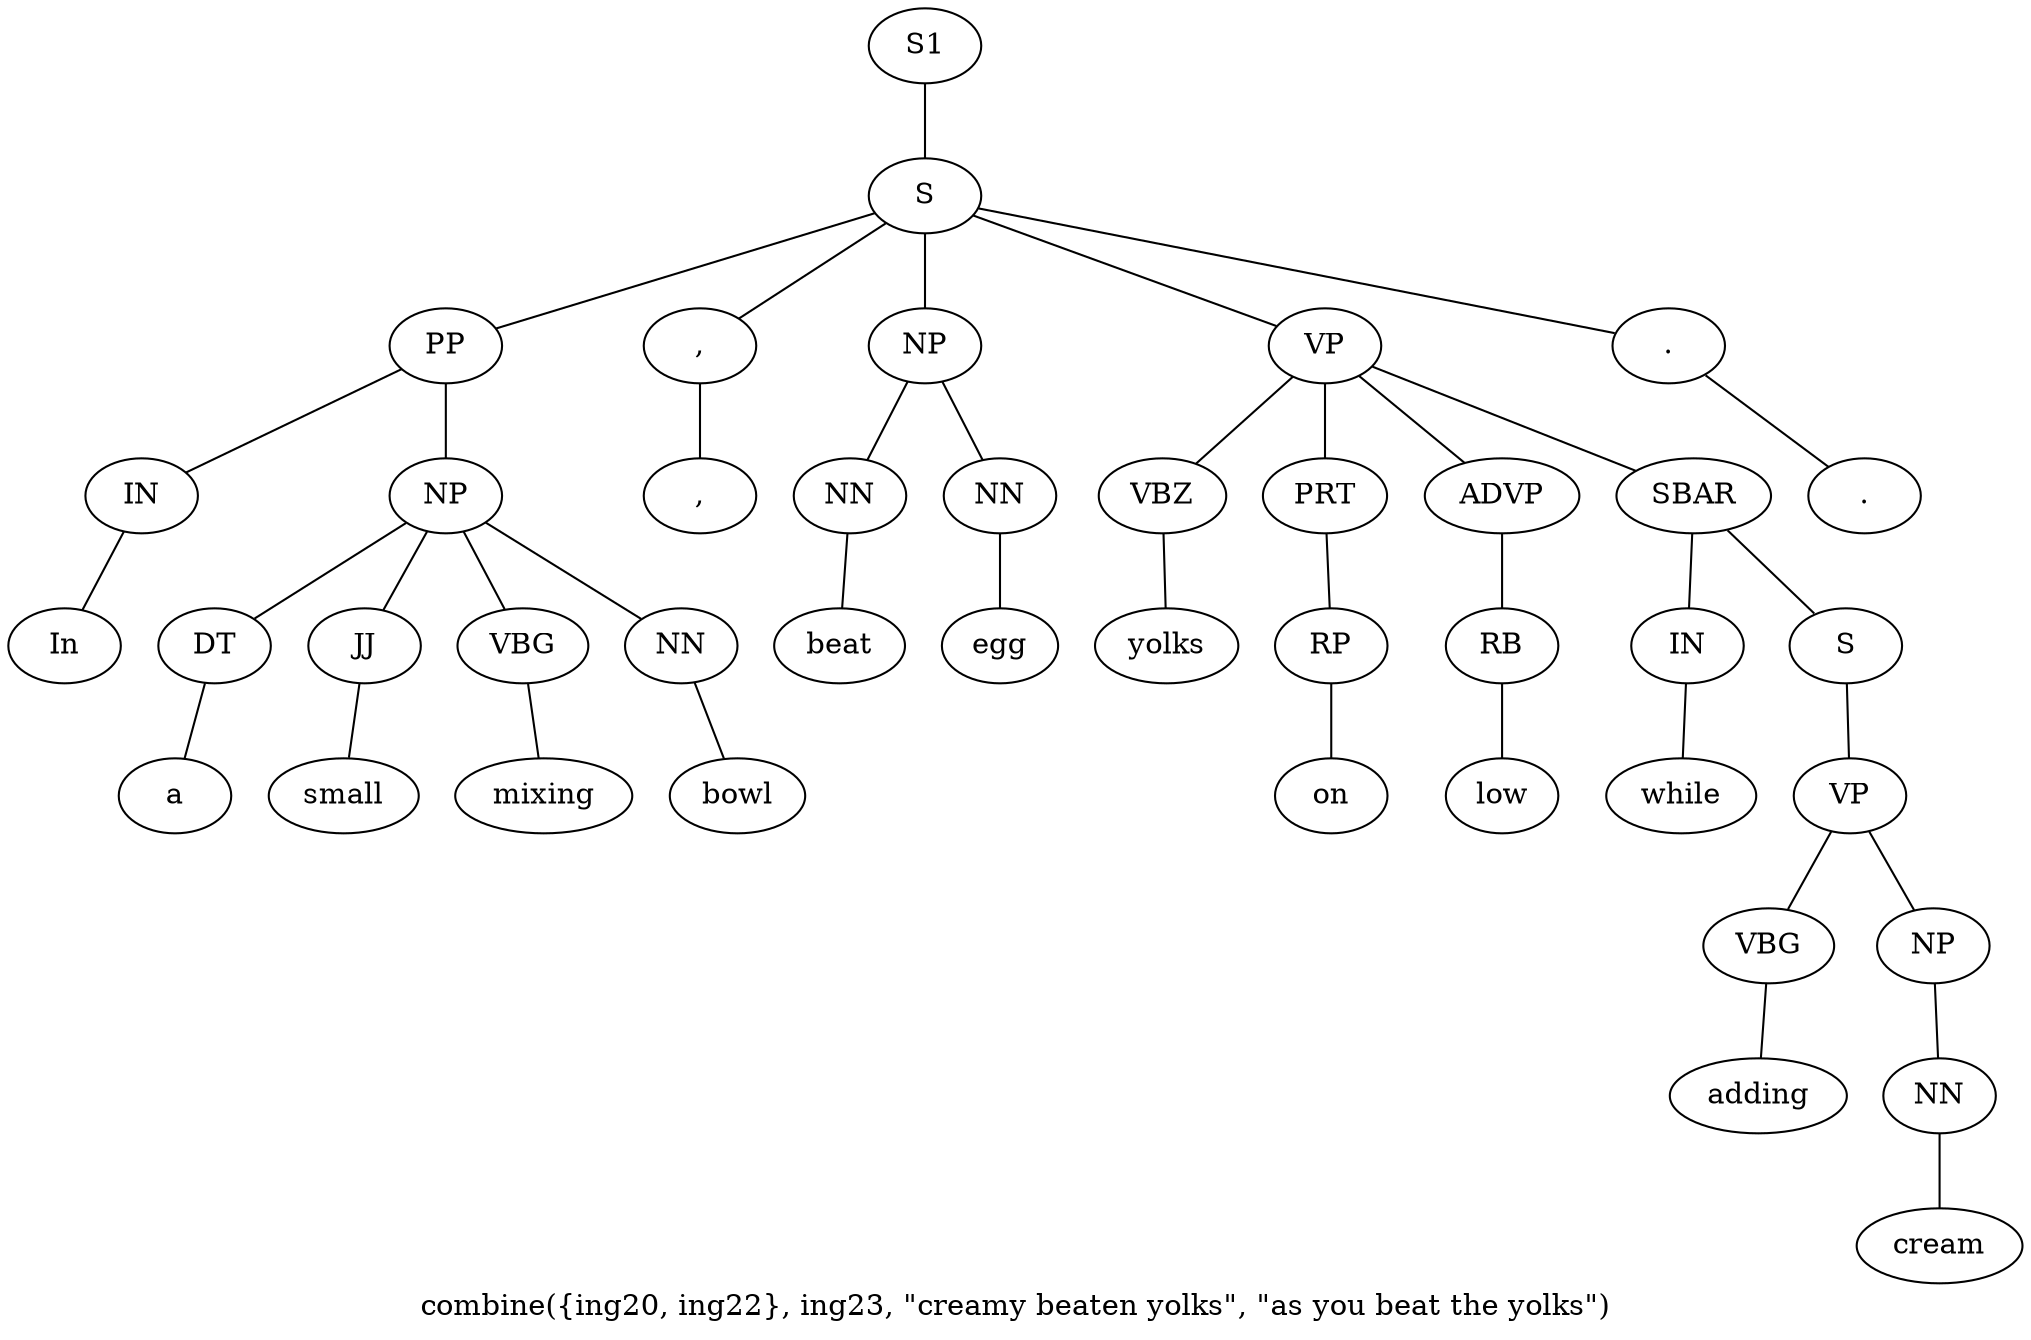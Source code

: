 graph SyntaxGraph {
	label = "combine({ing20, ing22}, ing23, \"creamy beaten yolks\", \"as you beat the yolks\")";
	Node0 [label="S1"];
	Node1 [label="S"];
	Node2 [label="PP"];
	Node3 [label="IN"];
	Node4 [label="In"];
	Node5 [label="NP"];
	Node6 [label="DT"];
	Node7 [label="a"];
	Node8 [label="JJ"];
	Node9 [label="small"];
	Node10 [label="VBG"];
	Node11 [label="mixing"];
	Node12 [label="NN"];
	Node13 [label="bowl"];
	Node14 [label=","];
	Node15 [label=","];
	Node16 [label="NP"];
	Node17 [label="NN"];
	Node18 [label="beat"];
	Node19 [label="NN"];
	Node20 [label="egg"];
	Node21 [label="VP"];
	Node22 [label="VBZ"];
	Node23 [label="yolks"];
	Node24 [label="PRT"];
	Node25 [label="RP"];
	Node26 [label="on"];
	Node27 [label="ADVP"];
	Node28 [label="RB"];
	Node29 [label="low"];
	Node30 [label="SBAR"];
	Node31 [label="IN"];
	Node32 [label="while"];
	Node33 [label="S"];
	Node34 [label="VP"];
	Node35 [label="VBG"];
	Node36 [label="adding"];
	Node37 [label="NP"];
	Node38 [label="NN"];
	Node39 [label="cream"];
	Node40 [label="."];
	Node41 [label="."];

	Node0 -- Node1;
	Node1 -- Node2;
	Node1 -- Node14;
	Node1 -- Node16;
	Node1 -- Node21;
	Node1 -- Node40;
	Node2 -- Node3;
	Node2 -- Node5;
	Node3 -- Node4;
	Node5 -- Node6;
	Node5 -- Node8;
	Node5 -- Node10;
	Node5 -- Node12;
	Node6 -- Node7;
	Node8 -- Node9;
	Node10 -- Node11;
	Node12 -- Node13;
	Node14 -- Node15;
	Node16 -- Node17;
	Node16 -- Node19;
	Node17 -- Node18;
	Node19 -- Node20;
	Node21 -- Node22;
	Node21 -- Node24;
	Node21 -- Node27;
	Node21 -- Node30;
	Node22 -- Node23;
	Node24 -- Node25;
	Node25 -- Node26;
	Node27 -- Node28;
	Node28 -- Node29;
	Node30 -- Node31;
	Node30 -- Node33;
	Node31 -- Node32;
	Node33 -- Node34;
	Node34 -- Node35;
	Node34 -- Node37;
	Node35 -- Node36;
	Node37 -- Node38;
	Node38 -- Node39;
	Node40 -- Node41;
}